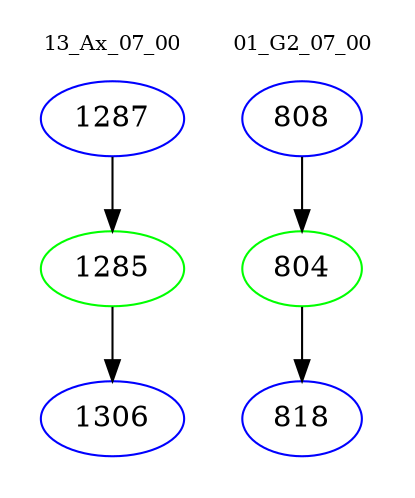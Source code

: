 digraph{
subgraph cluster_0 {
color = white
label = "13_Ax_07_00";
fontsize=10;
T0_1287 [label="1287", color="blue"]
T0_1287 -> T0_1285 [color="black"]
T0_1285 [label="1285", color="green"]
T0_1285 -> T0_1306 [color="black"]
T0_1306 [label="1306", color="blue"]
}
subgraph cluster_1 {
color = white
label = "01_G2_07_00";
fontsize=10;
T1_808 [label="808", color="blue"]
T1_808 -> T1_804 [color="black"]
T1_804 [label="804", color="green"]
T1_804 -> T1_818 [color="black"]
T1_818 [label="818", color="blue"]
}
}
